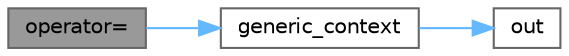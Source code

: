 digraph "operator="
{
 // LATEX_PDF_SIZE
  bgcolor="transparent";
  edge [fontname=Helvetica,fontsize=10,labelfontname=Helvetica,labelfontsize=10];
  node [fontname=Helvetica,fontsize=10,shape=box,height=0.2,width=0.4];
  rankdir="LR";
  Node1 [id="Node000001",label="operator=",height=0.2,width=0.4,color="gray40", fillcolor="grey60", style="filled", fontcolor="black",tooltip=" "];
  Node1 -> Node2 [id="edge1_Node000001_Node000002",color="steelblue1",style="solid",tooltip=" "];
  Node2 [id="Node000002",label="generic_context",height=0.2,width=0.4,color="grey40", fillcolor="white", style="filled",URL="$classgeneric__context.html#aee57eb763a6a2461f38f19268e3379ce",tooltip=" "];
  Node2 -> Node3 [id="edge2_Node000002_Node000003",color="steelblue1",style="solid",tooltip=" "];
  Node3 [id="Node000003",label="out",height=0.2,width=0.4,color="grey40", fillcolor="white", style="filled",URL="$classgeneric__context.html#a7ac221990dacc67864362d6f9e3daae7",tooltip=" "];
}
